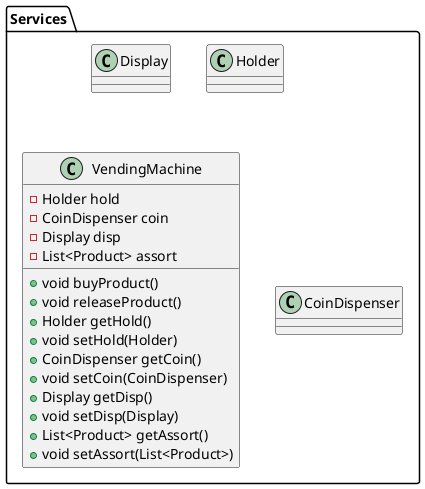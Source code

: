 @startuml
class Services.Display {
}
class Services.Holder {
}
class Services.VendingMachine {
- Holder hold
- CoinDispenser coin
- Display disp
- List<Product> assort
+ void buyProduct()
+ void releaseProduct()
+ Holder getHold()
+ void setHold(Holder)
+ CoinDispenser getCoin()
+ void setCoin(CoinDispenser)
+ Display getDisp()
+ void setDisp(Display)
+ List<Product> getAssort()
+ void setAssort(List<Product>)
}
class Services.CoinDispenser {
}
@enduml